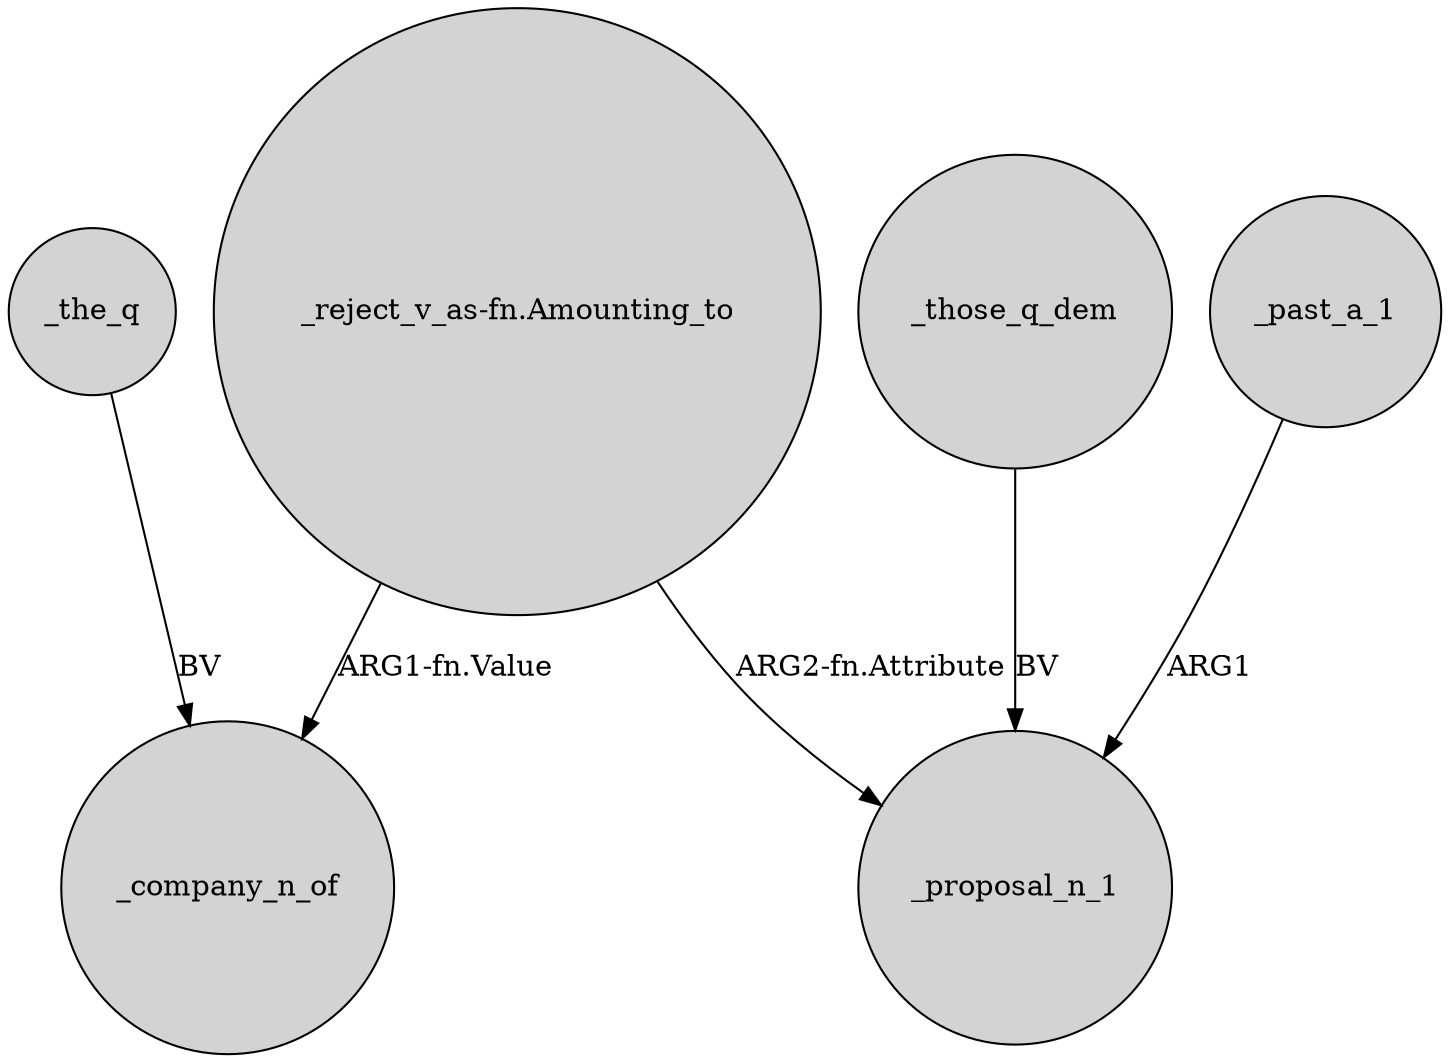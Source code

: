 digraph {
	node [shape=circle style=filled]
	"_reject_v_as-fn.Amounting_to" -> _company_n_of [label="ARG1-fn.Value"]
	_the_q -> _company_n_of [label=BV]
	"_reject_v_as-fn.Amounting_to" -> _proposal_n_1 [label="ARG2-fn.Attribute"]
	_past_a_1 -> _proposal_n_1 [label=ARG1]
	_those_q_dem -> _proposal_n_1 [label=BV]
}
